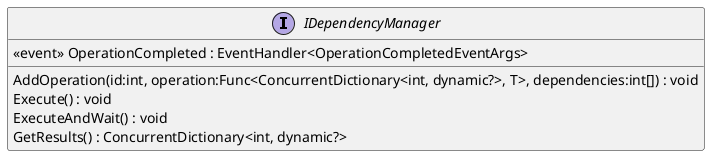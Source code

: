 @startuml
interface IDependencyManager {
    AddOperation(id:int, operation:Func<ConcurrentDictionary<int, dynamic?>, T>, dependencies:int[]) : void
     <<event>> OperationCompleted : EventHandler<OperationCompletedEventArgs> 
    Execute() : void
    ExecuteAndWait() : void
    GetResults() : ConcurrentDictionary<int, dynamic?>
}
@enduml
